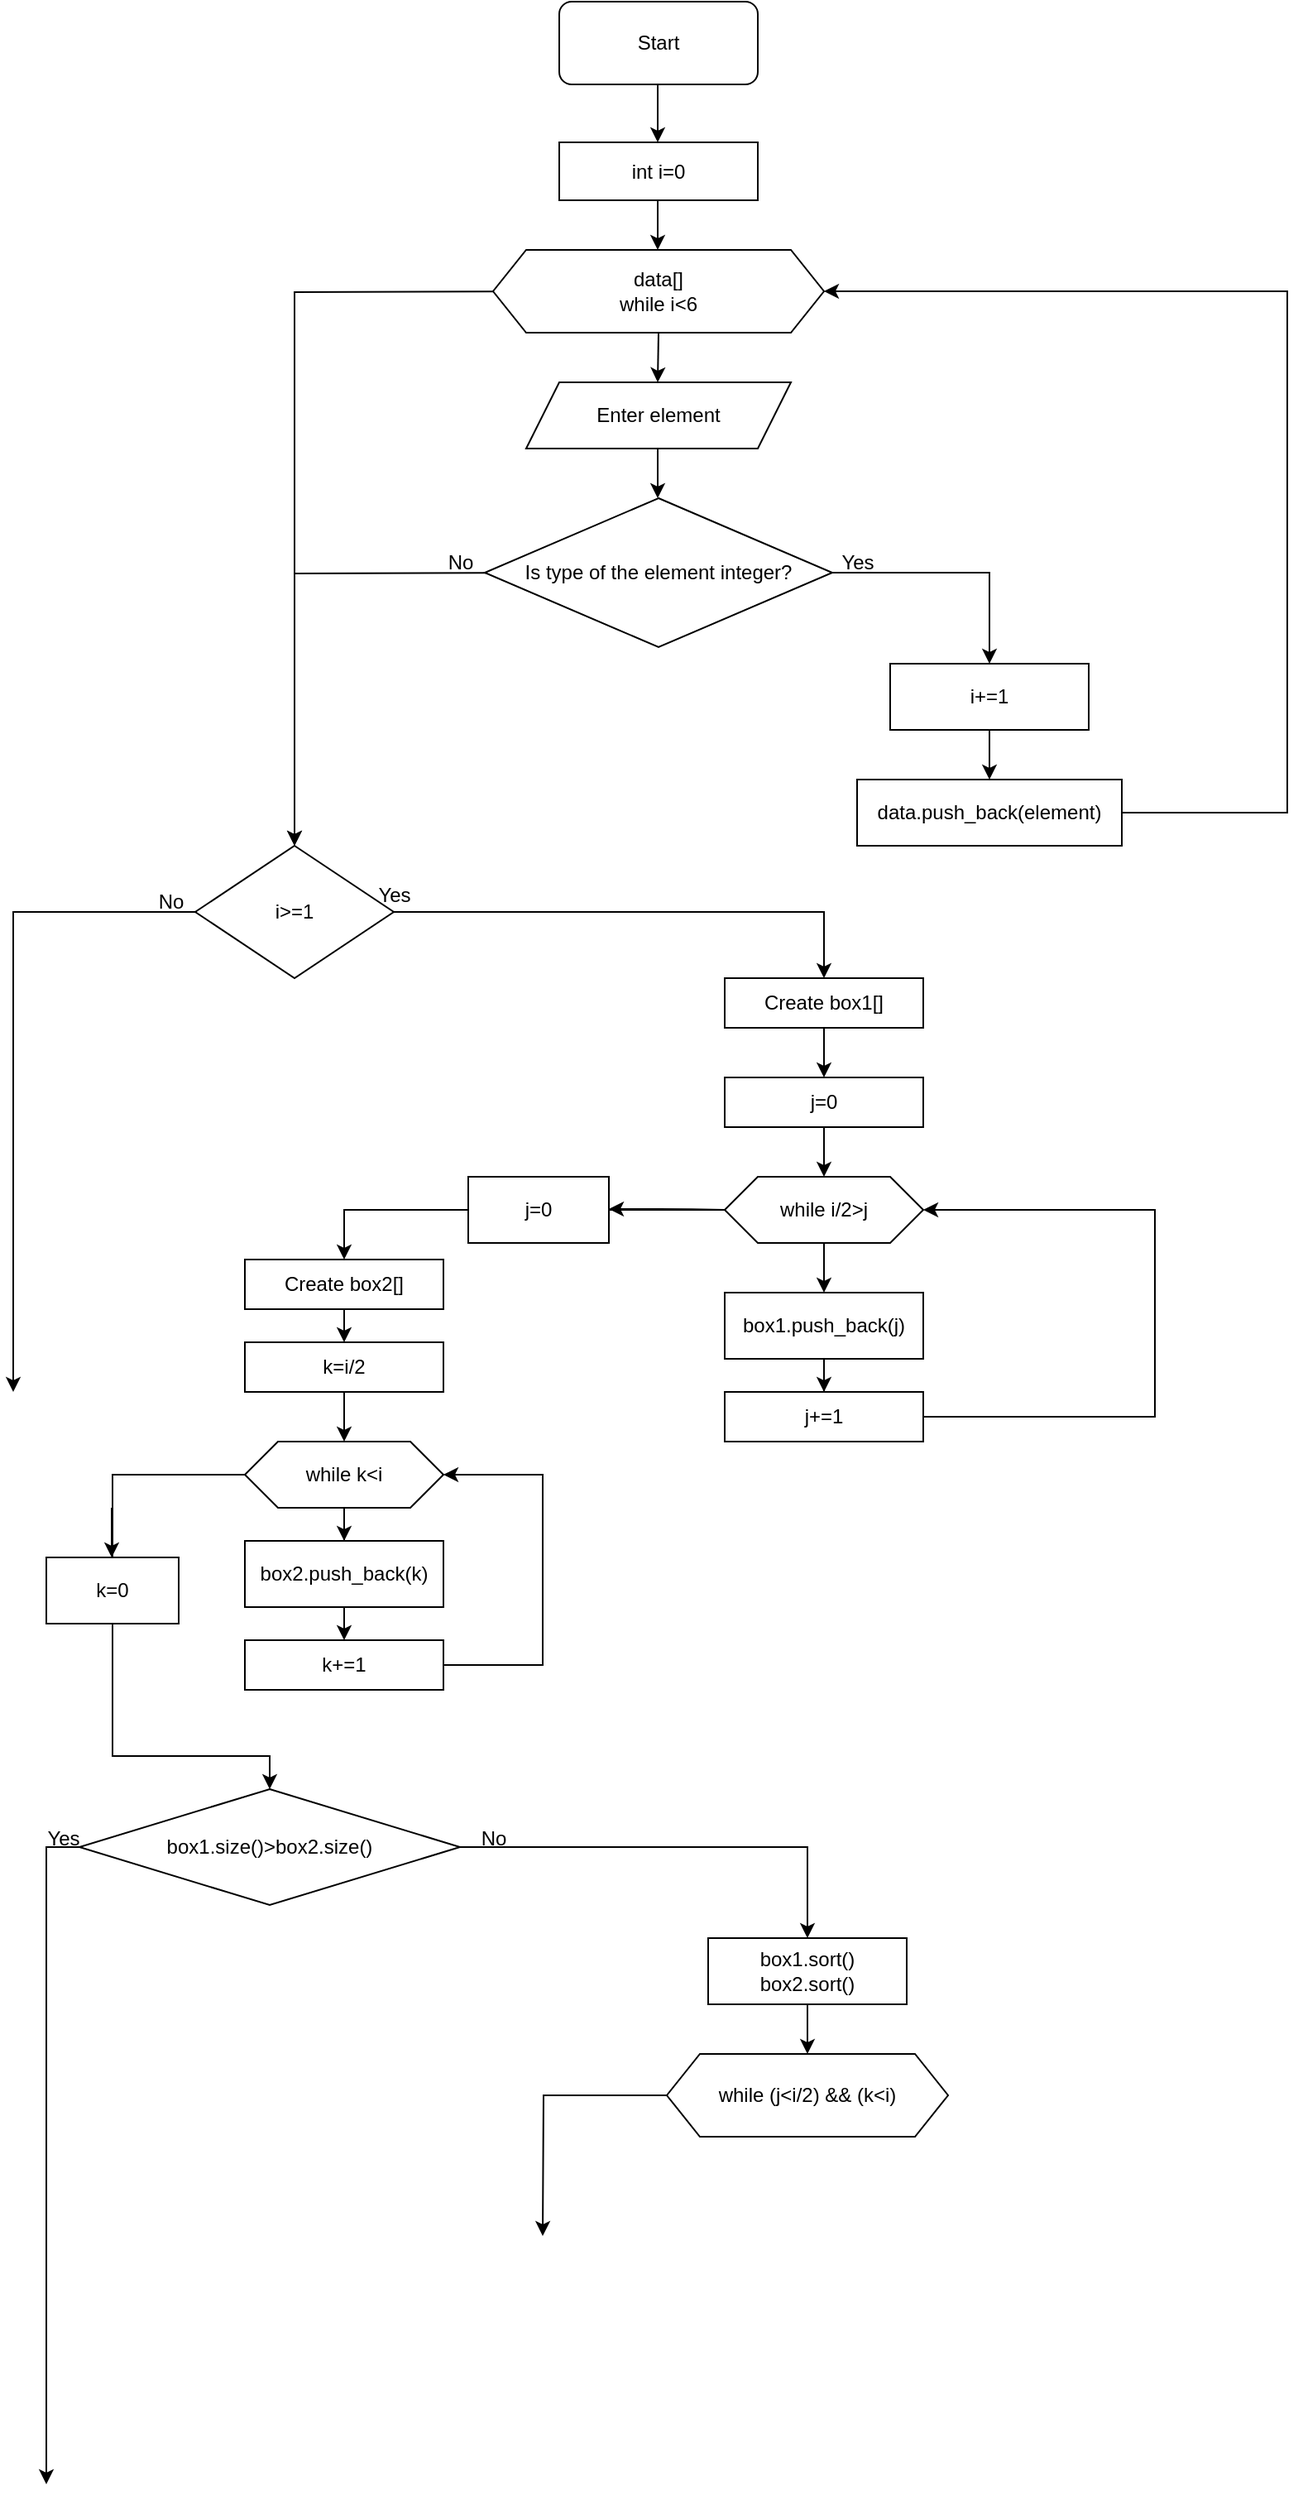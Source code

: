 <mxfile version="13.9.2" type="github">
  <diagram id="Z-b5cAyWAyKYfnYbo3Bn" name="Page-1">
    <mxGraphModel dx="1355" dy="764" grid="1" gridSize="10" guides="1" tooltips="1" connect="1" arrows="1" fold="1" page="1" pageScale="1" pageWidth="827" pageHeight="1169" math="0" shadow="0">
      <root>
        <mxCell id="0" />
        <mxCell id="1" parent="0" />
        <mxCell id="ooC6lOKoOg2Yj1UFIcr8-2" value="Start" style="rounded=1;whiteSpace=wrap;html=1;strokeColor=#000000;" parent="1" vertex="1">
          <mxGeometry x="370" y="60" width="120" height="50" as="geometry" />
        </mxCell>
        <mxCell id="ooC6lOKoOg2Yj1UFIcr8-4" value="" style="endArrow=classic;html=1;" parent="1" edge="1">
          <mxGeometry width="50" height="50" relative="1" as="geometry">
            <mxPoint x="429.5" y="125" as="sourcePoint" />
            <mxPoint x="429.5" y="145" as="targetPoint" />
            <Array as="points">
              <mxPoint x="429.5" y="105" />
            </Array>
          </mxGeometry>
        </mxCell>
        <mxCell id="KGL0aR0b3lEQFyuyE3_W-6" style="edgeStyle=orthogonalEdgeStyle;rounded=0;orthogonalLoop=1;jettySize=auto;html=1;entryX=0.5;entryY=0;entryDx=0;entryDy=0;" parent="1" target="KGL0aR0b3lEQFyuyE3_W-7" edge="1">
          <mxGeometry relative="1" as="geometry">
            <mxPoint x="210" y="460" as="targetPoint" />
            <mxPoint x="370" y="235" as="sourcePoint" />
          </mxGeometry>
        </mxCell>
        <mxCell id="ooC6lOKoOg2Yj1UFIcr8-5" value="&lt;div&gt;&lt;br&gt;&lt;/div&gt;&lt;div&gt;data[]&lt;/div&gt;&lt;div&gt;while i&amp;lt;6&lt;br&gt;&lt;/div&gt;&lt;div&gt;&lt;br&gt;&lt;/div&gt;" style="shape=hexagon;perimeter=hexagonPerimeter2;whiteSpace=wrap;html=1;fixedSize=1;strokeColor=#000000;size=20;align=center;spacing=2;labelPosition=center;verticalLabelPosition=middle;verticalAlign=middle;" parent="1" vertex="1">
          <mxGeometry x="330" y="210" width="200" height="50" as="geometry" />
        </mxCell>
        <mxCell id="ooC6lOKoOg2Yj1UFIcr8-6" value="int i=0" style="rounded=0;whiteSpace=wrap;html=1;strokeColor=#000000;" parent="1" vertex="1">
          <mxGeometry x="370" y="145" width="120" height="35" as="geometry" />
        </mxCell>
        <mxCell id="ooC6lOKoOg2Yj1UFIcr8-10" value="" style="endArrow=classic;html=1;" parent="1" edge="1">
          <mxGeometry width="50" height="50" relative="1" as="geometry">
            <mxPoint x="429.5" y="180" as="sourcePoint" />
            <mxPoint x="429.5" y="210" as="targetPoint" />
            <Array as="points">
              <mxPoint x="429.5" y="210" />
            </Array>
          </mxGeometry>
        </mxCell>
        <mxCell id="ooC6lOKoOg2Yj1UFIcr8-11" value="Enter element" style="shape=parallelogram;perimeter=parallelogramPerimeter;whiteSpace=wrap;html=1;fixedSize=1;strokeColor=#000000;" parent="1" vertex="1">
          <mxGeometry x="350" y="290" width="160" height="40" as="geometry" />
        </mxCell>
        <mxCell id="ooC6lOKoOg2Yj1UFIcr8-13" value="" style="endArrow=classic;html=1;" parent="1" edge="1">
          <mxGeometry width="50" height="50" relative="1" as="geometry">
            <mxPoint x="430" y="260" as="sourcePoint" />
            <mxPoint x="429.5" y="290" as="targetPoint" />
          </mxGeometry>
        </mxCell>
        <mxCell id="KGL0aR0b3lEQFyuyE3_W-3" style="edgeStyle=orthogonalEdgeStyle;rounded=0;orthogonalLoop=1;jettySize=auto;html=1;entryX=0.5;entryY=0;entryDx=0;entryDy=0;" parent="1" target="KGL0aR0b3lEQFyuyE3_W-7" edge="1">
          <mxGeometry relative="1" as="geometry">
            <mxPoint x="210" y="460" as="targetPoint" />
            <mxPoint x="365" y="405" as="sourcePoint" />
          </mxGeometry>
        </mxCell>
        <mxCell id="KGL0aR0b3lEQFyuyE3_W-11" style="edgeStyle=orthogonalEdgeStyle;rounded=0;orthogonalLoop=1;jettySize=auto;html=1;exitX=1;exitY=0.5;exitDx=0;exitDy=0;" parent="1" source="ooC6lOKoOg2Yj1UFIcr8-15" target="KGL0aR0b3lEQFyuyE3_W-12" edge="1">
          <mxGeometry relative="1" as="geometry">
            <mxPoint x="650" y="470" as="targetPoint" />
          </mxGeometry>
        </mxCell>
        <mxCell id="ooC6lOKoOg2Yj1UFIcr8-15" value="Is type of the element integer?" style="rhombus;whiteSpace=wrap;html=1;strokeColor=#000000;" parent="1" vertex="1">
          <mxGeometry x="325" y="360" width="210" height="90" as="geometry" />
        </mxCell>
        <mxCell id="ooC6lOKoOg2Yj1UFIcr8-17" value="" style="endArrow=classic;html=1;" parent="1" edge="1">
          <mxGeometry width="50" height="50" relative="1" as="geometry">
            <mxPoint x="429.5" y="330" as="sourcePoint" />
            <mxPoint x="429.5" y="360" as="targetPoint" />
          </mxGeometry>
        </mxCell>
        <mxCell id="KGL0aR0b3lEQFyuyE3_W-9" style="edgeStyle=orthogonalEdgeStyle;rounded=0;orthogonalLoop=1;jettySize=auto;html=1;" parent="1" source="KGL0aR0b3lEQFyuyE3_W-7" edge="1">
          <mxGeometry relative="1" as="geometry">
            <mxPoint x="40" y="900" as="targetPoint" />
            <Array as="points">
              <mxPoint x="40" y="610" />
              <mxPoint x="40" y="880" />
            </Array>
          </mxGeometry>
        </mxCell>
        <mxCell id="KGL0aR0b3lEQFyuyE3_W-17" style="edgeStyle=orthogonalEdgeStyle;rounded=0;orthogonalLoop=1;jettySize=auto;html=1;" parent="1" source="KGL0aR0b3lEQFyuyE3_W-7" edge="1">
          <mxGeometry relative="1" as="geometry">
            <mxPoint x="530" y="650" as="targetPoint" />
            <Array as="points">
              <mxPoint x="530" y="610" />
            </Array>
          </mxGeometry>
        </mxCell>
        <mxCell id="KGL0aR0b3lEQFyuyE3_W-7" value="i&amp;gt;=1" style="rhombus;whiteSpace=wrap;html=1;align=center;" parent="1" vertex="1">
          <mxGeometry x="150" y="570" width="120" height="80" as="geometry" />
        </mxCell>
        <mxCell id="KGL0aR0b3lEQFyuyE3_W-8" value="No" style="text;html=1;align=center;verticalAlign=middle;resizable=0;points=[];autosize=1;" parent="1" vertex="1">
          <mxGeometry x="295" y="389" width="30" height="20" as="geometry" />
        </mxCell>
        <mxCell id="KGL0aR0b3lEQFyuyE3_W-10" value="No" style="text;html=1;align=center;verticalAlign=middle;resizable=0;points=[];autosize=1;" parent="1" vertex="1">
          <mxGeometry x="120" y="594" width="30" height="20" as="geometry" />
        </mxCell>
        <mxCell id="KGL0aR0b3lEQFyuyE3_W-13" style="edgeStyle=orthogonalEdgeStyle;rounded=0;orthogonalLoop=1;jettySize=auto;html=1;exitX=0.5;exitY=1;exitDx=0;exitDy=0;" parent="1" source="KGL0aR0b3lEQFyuyE3_W-12" edge="1">
          <mxGeometry relative="1" as="geometry">
            <mxPoint x="630" y="530" as="targetPoint" />
          </mxGeometry>
        </mxCell>
        <mxCell id="KGL0aR0b3lEQFyuyE3_W-12" value="i+=1" style="rounded=0;whiteSpace=wrap;html=1;" parent="1" vertex="1">
          <mxGeometry x="570" y="460" width="120" height="40" as="geometry" />
        </mxCell>
        <mxCell id="KGL0aR0b3lEQFyuyE3_W-15" style="edgeStyle=orthogonalEdgeStyle;rounded=0;orthogonalLoop=1;jettySize=auto;html=1;entryX=1;entryY=0.5;entryDx=0;entryDy=0;" parent="1" source="KGL0aR0b3lEQFyuyE3_W-14" target="ooC6lOKoOg2Yj1UFIcr8-5" edge="1">
          <mxGeometry relative="1" as="geometry">
            <mxPoint x="840" y="190" as="targetPoint" />
            <Array as="points">
              <mxPoint x="810" y="550" />
              <mxPoint x="810" y="235" />
            </Array>
          </mxGeometry>
        </mxCell>
        <mxCell id="KGL0aR0b3lEQFyuyE3_W-14" value="data.push_back(element)" style="rounded=0;whiteSpace=wrap;html=1;align=center;" parent="1" vertex="1">
          <mxGeometry x="550" y="530" width="160" height="40" as="geometry" />
        </mxCell>
        <mxCell id="P_6XiOEGU_nMjXpOql53-1" value="Yes" style="text;html=1;align=center;verticalAlign=middle;resizable=0;points=[];autosize=1;" parent="1" vertex="1">
          <mxGeometry x="250" y="590" width="40" height="20" as="geometry" />
        </mxCell>
        <mxCell id="P_6XiOEGU_nMjXpOql53-3" value="Yes" style="text;html=1;align=center;verticalAlign=middle;resizable=0;points=[];autosize=1;" parent="1" vertex="1">
          <mxGeometry x="530" y="389" width="40" height="20" as="geometry" />
        </mxCell>
        <mxCell id="P_6XiOEGU_nMjXpOql53-6" style="edgeStyle=orthogonalEdgeStyle;rounded=0;orthogonalLoop=1;jettySize=auto;html=1;" parent="1" source="P_6XiOEGU_nMjXpOql53-5" edge="1">
          <mxGeometry relative="1" as="geometry">
            <mxPoint x="530" y="710" as="targetPoint" />
          </mxGeometry>
        </mxCell>
        <mxCell id="P_6XiOEGU_nMjXpOql53-5" value="Create box1[]" style="rounded=0;whiteSpace=wrap;html=1;" parent="1" vertex="1">
          <mxGeometry x="470" y="650" width="120" height="30" as="geometry" />
        </mxCell>
        <mxCell id="P_6XiOEGU_nMjXpOql53-8" style="edgeStyle=orthogonalEdgeStyle;rounded=0;orthogonalLoop=1;jettySize=auto;html=1;" parent="1" source="P_6XiOEGU_nMjXpOql53-7" edge="1">
          <mxGeometry relative="1" as="geometry">
            <mxPoint x="530" y="770" as="targetPoint" />
          </mxGeometry>
        </mxCell>
        <mxCell id="P_6XiOEGU_nMjXpOql53-7" value="j=0" style="rounded=0;whiteSpace=wrap;html=1;" parent="1" vertex="1">
          <mxGeometry x="470" y="710" width="120" height="30" as="geometry" />
        </mxCell>
        <mxCell id="P_6XiOEGU_nMjXpOql53-12" style="edgeStyle=orthogonalEdgeStyle;rounded=0;orthogonalLoop=1;jettySize=auto;html=1;exitX=0.5;exitY=1;exitDx=0;exitDy=0;" parent="1" source="P_6XiOEGU_nMjXpOql53-10" edge="1">
          <mxGeometry relative="1" as="geometry">
            <mxPoint x="530" y="840" as="targetPoint" />
          </mxGeometry>
        </mxCell>
        <mxCell id="P_6XiOEGU_nMjXpOql53-17" style="edgeStyle=orthogonalEdgeStyle;rounded=0;orthogonalLoop=1;jettySize=auto;html=1;exitX=0;exitY=0.5;exitDx=0;exitDy=0;" parent="1" source="P_6XiOEGU_nMjXpOql53-10" target="P_6XiOEGU_nMjXpOql53-18" edge="1">
          <mxGeometry relative="1" as="geometry">
            <mxPoint x="240" y="840" as="targetPoint" />
            <mxPoint x="410" y="790" as="sourcePoint" />
          </mxGeometry>
        </mxCell>
        <mxCell id="P_6XiOEGU_nMjXpOql53-10" value="while i/2&amp;gt;j" style="shape=hexagon;perimeter=hexagonPerimeter2;whiteSpace=wrap;html=1;fixedSize=1;" parent="1" vertex="1">
          <mxGeometry x="470" y="770" width="120" height="40" as="geometry" />
        </mxCell>
        <mxCell id="P_6XiOEGU_nMjXpOql53-14" style="edgeStyle=orthogonalEdgeStyle;rounded=0;orthogonalLoop=1;jettySize=auto;html=1;" parent="1" source="P_6XiOEGU_nMjXpOql53-13" target="P_6XiOEGU_nMjXpOql53-15" edge="1">
          <mxGeometry relative="1" as="geometry">
            <mxPoint x="530" y="910" as="targetPoint" />
          </mxGeometry>
        </mxCell>
        <mxCell id="P_6XiOEGU_nMjXpOql53-13" value="box1.push_back(j)" style="rounded=0;whiteSpace=wrap;html=1;" parent="1" vertex="1">
          <mxGeometry x="470" y="840" width="120" height="40" as="geometry" />
        </mxCell>
        <mxCell id="P_6XiOEGU_nMjXpOql53-16" style="edgeStyle=orthogonalEdgeStyle;rounded=0;orthogonalLoop=1;jettySize=auto;html=1;entryX=1;entryY=0.5;entryDx=0;entryDy=0;" parent="1" source="P_6XiOEGU_nMjXpOql53-15" target="P_6XiOEGU_nMjXpOql53-10" edge="1">
          <mxGeometry relative="1" as="geometry">
            <Array as="points">
              <mxPoint x="730" y="915" />
              <mxPoint x="730" y="790" />
            </Array>
          </mxGeometry>
        </mxCell>
        <mxCell id="P_6XiOEGU_nMjXpOql53-15" value="j+=1" style="rounded=0;whiteSpace=wrap;html=1;" parent="1" vertex="1">
          <mxGeometry x="470" y="900" width="120" height="30" as="geometry" />
        </mxCell>
        <mxCell id="P_6XiOEGU_nMjXpOql53-19" style="edgeStyle=orthogonalEdgeStyle;rounded=0;orthogonalLoop=1;jettySize=auto;html=1;" parent="1" source="P_6XiOEGU_nMjXpOql53-18" edge="1">
          <mxGeometry relative="1" as="geometry">
            <mxPoint x="240" y="870" as="targetPoint" />
          </mxGeometry>
        </mxCell>
        <mxCell id="P_6XiOEGU_nMjXpOql53-18" value="Create box2[]" style="rounded=0;whiteSpace=wrap;html=1;" parent="1" vertex="1">
          <mxGeometry x="180" y="820" width="120" height="30" as="geometry" />
        </mxCell>
        <mxCell id="P_6XiOEGU_nMjXpOql53-21" style="edgeStyle=orthogonalEdgeStyle;rounded=0;orthogonalLoop=1;jettySize=auto;html=1;" parent="1" source="P_6XiOEGU_nMjXpOql53-20" edge="1">
          <mxGeometry relative="1" as="geometry">
            <mxPoint x="240" y="930" as="targetPoint" />
          </mxGeometry>
        </mxCell>
        <mxCell id="P_6XiOEGU_nMjXpOql53-20" value="k=i/2" style="rounded=0;whiteSpace=wrap;html=1;" parent="1" vertex="1">
          <mxGeometry x="180" y="870" width="120" height="30" as="geometry" />
        </mxCell>
        <mxCell id="P_6XiOEGU_nMjXpOql53-29" style="edgeStyle=orthogonalEdgeStyle;rounded=0;orthogonalLoop=1;jettySize=auto;html=1;entryX=0.5;entryY=0;entryDx=0;entryDy=0;" parent="1" source="P_6XiOEGU_nMjXpOql53-23" target="P_6XiOEGU_nMjXpOql53-26" edge="1">
          <mxGeometry relative="1" as="geometry" />
        </mxCell>
        <mxCell id="P_6XiOEGU_nMjXpOql53-33" style="edgeStyle=orthogonalEdgeStyle;rounded=0;orthogonalLoop=1;jettySize=auto;html=1;entryX=0.5;entryY=0;entryDx=0;entryDy=0;" parent="1" source="P_6XiOEGU_nMjXpOql53-23" target="P_6XiOEGU_nMjXpOql53-35" edge="1">
          <mxGeometry relative="1" as="geometry">
            <mxPoint x="140" y="1120" as="targetPoint" />
            <Array as="points">
              <mxPoint x="100" y="950" />
              <mxPoint x="100" y="1120" />
              <mxPoint x="195" y="1120" />
            </Array>
          </mxGeometry>
        </mxCell>
        <mxCell id="P_6XiOEGU_nMjXpOql53-23" value="while k&amp;lt;i" style="shape=hexagon;perimeter=hexagonPerimeter2;whiteSpace=wrap;html=1;fixedSize=1;" parent="1" vertex="1">
          <mxGeometry x="180" y="930" width="120" height="40" as="geometry" />
        </mxCell>
        <mxCell id="P_6XiOEGU_nMjXpOql53-30" style="edgeStyle=orthogonalEdgeStyle;rounded=0;orthogonalLoop=1;jettySize=auto;html=1;exitX=0.5;exitY=1;exitDx=0;exitDy=0;" parent="1" source="P_6XiOEGU_nMjXpOql53-26" edge="1">
          <mxGeometry relative="1" as="geometry">
            <mxPoint x="240" y="1050" as="targetPoint" />
          </mxGeometry>
        </mxCell>
        <mxCell id="P_6XiOEGU_nMjXpOql53-26" value="box2.push_back(k)" style="rounded=0;whiteSpace=wrap;html=1;" parent="1" vertex="1">
          <mxGeometry x="180" y="990" width="120" height="40" as="geometry" />
        </mxCell>
        <mxCell id="P_6XiOEGU_nMjXpOql53-32" style="edgeStyle=orthogonalEdgeStyle;rounded=0;orthogonalLoop=1;jettySize=auto;html=1;entryX=1;entryY=0.5;entryDx=0;entryDy=0;" parent="1" source="P_6XiOEGU_nMjXpOql53-31" target="P_6XiOEGU_nMjXpOql53-23" edge="1">
          <mxGeometry relative="1" as="geometry">
            <Array as="points">
              <mxPoint x="360" y="1065" />
              <mxPoint x="360" y="950" />
            </Array>
          </mxGeometry>
        </mxCell>
        <mxCell id="P_6XiOEGU_nMjXpOql53-31" value="k+=1" style="rounded=0;whiteSpace=wrap;html=1;" parent="1" vertex="1">
          <mxGeometry x="180" y="1050" width="120" height="30" as="geometry" />
        </mxCell>
        <mxCell id="P_6XiOEGU_nMjXpOql53-37" style="edgeStyle=orthogonalEdgeStyle;rounded=0;orthogonalLoop=1;jettySize=auto;html=1;exitX=0;exitY=0.5;exitDx=0;exitDy=0;" parent="1" source="P_6XiOEGU_nMjXpOql53-35" edge="1">
          <mxGeometry relative="1" as="geometry">
            <mxPoint x="60" y="1560" as="targetPoint" />
            <Array as="points">
              <mxPoint x="60" y="1180" />
              <mxPoint x="60" y="1540" />
            </Array>
          </mxGeometry>
        </mxCell>
        <mxCell id="P_6XiOEGU_nMjXpOql53-38" style="edgeStyle=orthogonalEdgeStyle;rounded=0;orthogonalLoop=1;jettySize=auto;html=1;exitX=1;exitY=0.5;exitDx=0;exitDy=0;" parent="1" source="P_6XiOEGU_nMjXpOql53-35" edge="1">
          <mxGeometry relative="1" as="geometry">
            <mxPoint x="520" y="1230" as="targetPoint" />
            <Array as="points">
              <mxPoint x="520" y="1175" />
              <mxPoint x="520" y="1210" />
            </Array>
          </mxGeometry>
        </mxCell>
        <mxCell id="P_6XiOEGU_nMjXpOql53-35" value="box1.size()&amp;gt;box2.size()" style="rhombus;whiteSpace=wrap;html=1;" parent="1" vertex="1">
          <mxGeometry x="80" y="1140" width="230" height="70" as="geometry" />
        </mxCell>
        <mxCell id="P_6XiOEGU_nMjXpOql53-40" style="edgeStyle=orthogonalEdgeStyle;rounded=0;orthogonalLoop=1;jettySize=auto;html=1;exitX=0.5;exitY=1;exitDx=0;exitDy=0;" parent="1" source="P_6XiOEGU_nMjXpOql53-39" edge="1">
          <mxGeometry relative="1" as="geometry">
            <mxPoint x="520" y="1300" as="targetPoint" />
          </mxGeometry>
        </mxCell>
        <mxCell id="P_6XiOEGU_nMjXpOql53-39" value="&lt;div&gt;box1.sort()&lt;/div&gt;&lt;div&gt;box2.sort()&lt;br&gt;&lt;/div&gt;" style="rounded=0;whiteSpace=wrap;html=1;" parent="1" vertex="1">
          <mxGeometry x="460" y="1230" width="120" height="40" as="geometry" />
        </mxCell>
        <mxCell id="P_6XiOEGU_nMjXpOql53-41" value="No" style="text;html=1;align=center;verticalAlign=middle;resizable=0;points=[];autosize=1;" parent="1" vertex="1">
          <mxGeometry x="315" y="1160" width="30" height="20" as="geometry" />
        </mxCell>
        <mxCell id="P_6XiOEGU_nMjXpOql53-42" value="Yes" style="text;html=1;align=center;verticalAlign=middle;resizable=0;points=[];autosize=1;" parent="1" vertex="1">
          <mxGeometry x="50" y="1160" width="40" height="20" as="geometry" />
        </mxCell>
        <mxCell id="P_6XiOEGU_nMjXpOql53-44" style="edgeStyle=orthogonalEdgeStyle;rounded=0;orthogonalLoop=1;jettySize=auto;html=1;exitX=0;exitY=0.5;exitDx=0;exitDy=0;" parent="1" source="P_6XiOEGU_nMjXpOql53-43" edge="1">
          <mxGeometry relative="1" as="geometry">
            <mxPoint x="360" y="1410" as="targetPoint" />
          </mxGeometry>
        </mxCell>
        <mxCell id="P_6XiOEGU_nMjXpOql53-43" value="while (j&amp;lt;i/2) &amp;amp;&amp;amp; (k&amp;lt;i)" style="shape=hexagon;perimeter=hexagonPerimeter2;whiteSpace=wrap;html=1;fixedSize=1;" parent="1" vertex="1">
          <mxGeometry x="435" y="1300" width="170" height="50" as="geometry" />
        </mxCell>
        <mxCell id="s2mBqUQljC03Y1ilV7Dx-2" value="j=0" style="rounded=0;whiteSpace=wrap;html=1;" vertex="1" parent="1">
          <mxGeometry x="315" y="770" width="85" height="40" as="geometry" />
        </mxCell>
        <mxCell id="s2mBqUQljC03Y1ilV7Dx-3" value="" style="endArrow=classic;html=1;exitX=0;exitY=0.5;exitDx=0;exitDy=0;" edge="1" parent="1" source="P_6XiOEGU_nMjXpOql53-10">
          <mxGeometry width="50" height="50" relative="1" as="geometry">
            <mxPoint x="459" y="789.5" as="sourcePoint" />
            <mxPoint x="400" y="789.5" as="targetPoint" />
            <Array as="points">
              <mxPoint x="440" y="789.5" />
            </Array>
          </mxGeometry>
        </mxCell>
        <mxCell id="s2mBqUQljC03Y1ilV7Dx-4" value="k=0" style="rounded=0;whiteSpace=wrap;html=1;" vertex="1" parent="1">
          <mxGeometry x="60" y="1000" width="80" height="40" as="geometry" />
        </mxCell>
        <mxCell id="s2mBqUQljC03Y1ilV7Dx-5" value="" style="endArrow=classic;html=1;" edge="1" parent="1">
          <mxGeometry width="50" height="50" relative="1" as="geometry">
            <mxPoint x="99.5" y="970" as="sourcePoint" />
            <mxPoint x="99.5" y="1000" as="targetPoint" />
            <Array as="points">
              <mxPoint x="99.5" y="990" />
            </Array>
          </mxGeometry>
        </mxCell>
      </root>
    </mxGraphModel>
  </diagram>
</mxfile>
